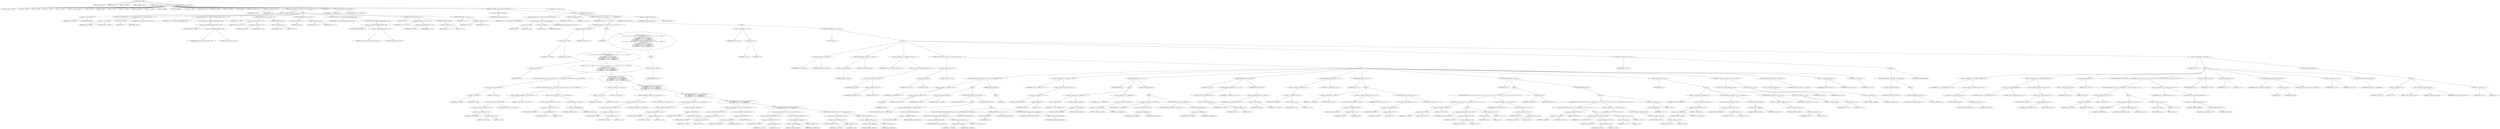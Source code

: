 digraph cache_insert {  
"1000121" [label = "(METHOD,cache_insert)" ]
"1000122" [label = "(PARAM,const char *a1)" ]
"1000123" [label = "(PARAM,void *cp)" ]
"1000124" [label = "(PARAM,time_t time1)" ]
"1000125" [label = "(PARAM,unsigned __int64 a4)" ]
"1000126" [label = "(PARAM,unsigned __int16 a5)" ]
"1000127" [label = "(BLOCK,,)" ]
"1000128" [label = "(LOCAL,v7: unsigned __int16)" ]
"1000129" [label = "(LOCAL,v10: __int64)" ]
"1000130" [label = "(LOCAL,v11: int)" ]
"1000131" [label = "(LOCAL,v12: __int64)" ]
"1000132" [label = "(LOCAL,v13: bool)" ]
"1000133" [label = "(LOCAL,v15: unsigned __int64)" ]
"1000134" [label = "(LOCAL,v16: bool)" ]
"1000135" [label = "(LOCAL,v17: bool)" ]
"1000136" [label = "(LOCAL,v18: int)" ]
"1000137" [label = "(LOCAL,v19: __int16)" ]
"1000138" [label = "(LOCAL,v20: __int64)" ]
"1000139" [label = "(LOCAL,v21: __int64)" ]
"1000140" [label = "(LOCAL,v22: __int64)" ]
"1000141" [label = "(LOCAL,v23: _QWORD *)" ]
"1000142" [label = "(LOCAL,v24: __int64)" ]
"1000143" [label = "(LOCAL,v25: char *)" ]
"1000144" [label = "(LOCAL,v26: __int64)" ]
"1000145" [label = "(LOCAL,v27: _BYTE *)" ]
"1000146" [label = "(LOCAL,v28: int)" ]
"1000147" [label = "(LOCAL,v29: __int64 [ 2 ])" ]
"1000148" [label = "(<operator>.assignment,v7 = a5)" ]
"1000149" [label = "(IDENTIFIER,v7,v7 = a5)" ]
"1000150" [label = "(IDENTIFIER,a5,v7 = a5)" ]
"1000151" [label = "(CONTROL_STRUCTURE,if ( (a5 & 0x980) != 0 ),if ( (a5 & 0x980) != 0 ))" ]
"1000152" [label = "(<operator>.notEquals,(a5 & 0x980) != 0)" ]
"1000153" [label = "(<operator>.and,a5 & 0x980)" ]
"1000154" [label = "(IDENTIFIER,a5,a5 & 0x980)" ]
"1000155" [label = "(LITERAL,0x980,a5 & 0x980)" ]
"1000156" [label = "(LITERAL,0,(a5 & 0x980) != 0)" ]
"1000157" [label = "(BLOCK,,)" ]
"1000158" [label = "(log_query,log_query(a5 | 0x10000, (int)a1, cp))" ]
"1000159" [label = "(<operator>.or,a5 | 0x10000)" ]
"1000160" [label = "(IDENTIFIER,a5,a5 | 0x10000)" ]
"1000161" [label = "(LITERAL,0x10000,a5 | 0x10000)" ]
"1000162" [label = "(<operator>.cast,(int)a1)" ]
"1000163" [label = "(UNKNOWN,int,int)" ]
"1000164" [label = "(IDENTIFIER,a1,(int)a1)" ]
"1000165" [label = "(IDENTIFIER,cp,log_query(a5 | 0x10000, (int)a1, cp))" ]
"1000166" [label = "(<operator>.assignment,v15 = *(_QWORD *)(dnsmasq_daemon + 456))" ]
"1000167" [label = "(IDENTIFIER,v15,v15 = *(_QWORD *)(dnsmasq_daemon + 456))" ]
"1000168" [label = "(<operator>.indirection,*(_QWORD *)(dnsmasq_daemon + 456))" ]
"1000169" [label = "(<operator>.cast,(_QWORD *)(dnsmasq_daemon + 456))" ]
"1000170" [label = "(UNKNOWN,_QWORD *,_QWORD *)" ]
"1000171" [label = "(<operator>.addition,dnsmasq_daemon + 456)" ]
"1000172" [label = "(IDENTIFIER,dnsmasq_daemon,dnsmasq_daemon + 456)" ]
"1000173" [label = "(LITERAL,456,dnsmasq_daemon + 456)" ]
"1000174" [label = "(CONTROL_STRUCTURE,if ( v15 ),if ( v15 ))" ]
"1000175" [label = "(IDENTIFIER,v15,if ( v15 ))" ]
"1000176" [label = "(<operator>.assignment,v16 = a4 > v15)" ]
"1000177" [label = "(IDENTIFIER,v16,v16 = a4 > v15)" ]
"1000178" [label = "(<operator>.greaterThan,a4 > v15)" ]
"1000179" [label = "(IDENTIFIER,a4,a4 > v15)" ]
"1000180" [label = "(IDENTIFIER,v15,a4 > v15)" ]
"1000181" [label = "(CONTROL_STRUCTURE,else,else)" ]
"1000182" [label = "(<operator>.assignment,v16 = 0)" ]
"1000183" [label = "(IDENTIFIER,v16,v16 = 0)" ]
"1000184" [label = "(LITERAL,0,v16 = 0)" ]
"1000185" [label = "(CONTROL_STRUCTURE,if ( !v16 ),if ( !v16 ))" ]
"1000186" [label = "(<operator>.logicalNot,!v16)" ]
"1000187" [label = "(IDENTIFIER,v16,!v16)" ]
"1000188" [label = "(<operator>.assignment,v15 = a4)" ]
"1000189" [label = "(IDENTIFIER,v15,v15 = a4)" ]
"1000190" [label = "(IDENTIFIER,a4,v15 = a4)" ]
"1000191" [label = "(<operator>.assignment,a4 = *(_QWORD *)(dnsmasq_daemon + 448))" ]
"1000192" [label = "(IDENTIFIER,a4,a4 = *(_QWORD *)(dnsmasq_daemon + 448))" ]
"1000193" [label = "(<operator>.indirection,*(_QWORD *)(dnsmasq_daemon + 448))" ]
"1000194" [label = "(<operator>.cast,(_QWORD *)(dnsmasq_daemon + 448))" ]
"1000195" [label = "(UNKNOWN,_QWORD *,_QWORD *)" ]
"1000196" [label = "(<operator>.addition,dnsmasq_daemon + 448)" ]
"1000197" [label = "(IDENTIFIER,dnsmasq_daemon,dnsmasq_daemon + 448)" ]
"1000198" [label = "(LITERAL,448,dnsmasq_daemon + 448)" ]
"1000199" [label = "(CONTROL_STRUCTURE,if ( a4 ),if ( a4 ))" ]
"1000200" [label = "(IDENTIFIER,a4,if ( a4 ))" ]
"1000201" [label = "(<operator>.assignment,v17 = v15 >= a4)" ]
"1000202" [label = "(IDENTIFIER,v17,v17 = v15 >= a4)" ]
"1000203" [label = "(<operator>.greaterEqualsThan,v15 >= a4)" ]
"1000204" [label = "(IDENTIFIER,v15,v15 >= a4)" ]
"1000205" [label = "(IDENTIFIER,a4,v15 >= a4)" ]
"1000206" [label = "(CONTROL_STRUCTURE,else,else)" ]
"1000207" [label = "(<operator>.assignment,v17 = 1)" ]
"1000208" [label = "(IDENTIFIER,v17,v17 = 1)" ]
"1000209" [label = "(LITERAL,1,v17 = 1)" ]
"1000210" [label = "(CONTROL_STRUCTURE,if ( v17 ),if ( v17 ))" ]
"1000211" [label = "(IDENTIFIER,v17,if ( v17 ))" ]
"1000212" [label = "(<operator>.assignment,a4 = v15)" ]
"1000213" [label = "(IDENTIFIER,a4,a4 = v15)" ]
"1000214" [label = "(IDENTIFIER,v15,a4 = v15)" ]
"1000215" [label = "(IDENTIFIER,L,)" ]
"1000216" [label = "(<operator>.assignment,v11 = insert_error)" ]
"1000217" [label = "(IDENTIFIER,v11,v11 = insert_error)" ]
"1000218" [label = "(IDENTIFIER,insert_error,v11 = insert_error)" ]
"1000219" [label = "(CONTROL_STRUCTURE,if ( !insert_error ),if ( !insert_error ))" ]
"1000220" [label = "(<operator>.logicalNot,!insert_error)" ]
"1000221" [label = "(IDENTIFIER,insert_error,!insert_error)" ]
"1000222" [label = "(BLOCK,,)" ]
"1000223" [label = "(<operator>.assignment,v12 = cache_scan_free((int)a1, (int)cp, time1))" ]
"1000224" [label = "(IDENTIFIER,v12,v12 = cache_scan_free((int)a1, (int)cp, time1))" ]
"1000225" [label = "(cache_scan_free,cache_scan_free((int)a1, (int)cp, time1))" ]
"1000226" [label = "(<operator>.cast,(int)a1)" ]
"1000227" [label = "(UNKNOWN,int,int)" ]
"1000228" [label = "(IDENTIFIER,a1,(int)a1)" ]
"1000229" [label = "(<operator>.cast,(int)cp)" ]
"1000230" [label = "(UNKNOWN,int,int)" ]
"1000231" [label = "(IDENTIFIER,cp,(int)cp)" ]
"1000232" [label = "(IDENTIFIER,time1,cache_scan_free((int)a1, (int)cp, time1))" ]
"1000233" [label = "(<operator>.assignment,v10 = v12)" ]
"1000234" [label = "(IDENTIFIER,v10,v10 = v12)" ]
"1000235" [label = "(IDENTIFIER,v12,v10 = v12)" ]
"1000236" [label = "(CONTROL_STRUCTURE,if ( v12 ),if ( v12 ))" ]
"1000237" [label = "(IDENTIFIER,v12,if ( v12 ))" ]
"1000238" [label = "(BLOCK,,)" ]
"1000239" [label = "(CONTROL_STRUCTURE,if ( (v7 & 0x180) != 0 ),if ( (v7 & 0x180) != 0 ))" ]
"1000240" [label = "(<operator>.notEquals,(v7 & 0x180) != 0)" ]
"1000241" [label = "(<operator>.and,v7 & 0x180)" ]
"1000242" [label = "(IDENTIFIER,v7,v7 & 0x180)" ]
"1000243" [label = "(LITERAL,0x180,v7 & 0x180)" ]
"1000244" [label = "(LITERAL,0,(v7 & 0x180) != 0)" ]
"1000245" [label = "(BLOCK,,)" ]
"1000246" [label = "(IDENTIFIER,L,)" ]
"1000247" [label = "(CONTROL_STRUCTURE,if ( !v13\n          && ((v7 & 0x80) != 0 && (*(_WORD *)(v12 + 52) & 0x80) != 0 && *(_DWORD *)(v12 + 24) == *(_DWORD *)cp\n           || (v7 & 0x100) != 0\n           && (*(_WORD *)(v12 + 52) & 0x100) != 0\n           && *(_DWORD *)(v12 + 24) == *(_DWORD *)cp\n           && *(_DWORD *)(v12 + 28) == *((_DWORD *)cp + 1)\n           && *(_DWORD *)(v12 + 32) == *((_DWORD *)cp + 2)\n           && *(_DWORD *)(v12 + 36) == *((_DWORD *)cp + 3)) ),if ( !v13\n          && ((v7 & 0x80) != 0 && (*(_WORD *)(v12 + 52) & 0x80) != 0 && *(_DWORD *)(v12 + 24) == *(_DWORD *)cp\n           || (v7 & 0x100) != 0\n           && (*(_WORD *)(v12 + 52) & 0x100) != 0\n           && *(_DWORD *)(v12 + 24) == *(_DWORD *)cp\n           && *(_DWORD *)(v12 + 28) == *((_DWORD *)cp + 1)\n           && *(_DWORD *)(v12 + 32) == *((_DWORD *)cp + 2)\n           && *(_DWORD *)(v12 + 36) == *((_DWORD *)cp + 3)) ))" ]
"1000248" [label = "(<operator>.logicalAnd,!v13\n          && ((v7 & 0x80) != 0 && (*(_WORD *)(v12 + 52) & 0x80) != 0 && *(_DWORD *)(v12 + 24) == *(_DWORD *)cp\n           || (v7 & 0x100) != 0\n           && (*(_WORD *)(v12 + 52) & 0x100) != 0\n           && *(_DWORD *)(v12 + 24) == *(_DWORD *)cp\n           && *(_DWORD *)(v12 + 28) == *((_DWORD *)cp + 1)\n           && *(_DWORD *)(v12 + 32) == *((_DWORD *)cp + 2)\n           && *(_DWORD *)(v12 + 36) == *((_DWORD *)cp + 3)))" ]
"1000249" [label = "(<operator>.logicalNot,!v13)" ]
"1000250" [label = "(IDENTIFIER,v13,!v13)" ]
"1000251" [label = "(<operator>.logicalOr,(v7 & 0x80) != 0 && (*(_WORD *)(v12 + 52) & 0x80) != 0 && *(_DWORD *)(v12 + 24) == *(_DWORD *)cp\n           || (v7 & 0x100) != 0\n           && (*(_WORD *)(v12 + 52) & 0x100) != 0\n           && *(_DWORD *)(v12 + 24) == *(_DWORD *)cp\n           && *(_DWORD *)(v12 + 28) == *((_DWORD *)cp + 1)\n           && *(_DWORD *)(v12 + 32) == *((_DWORD *)cp + 2)\n           && *(_DWORD *)(v12 + 36) == *((_DWORD *)cp + 3))" ]
"1000252" [label = "(<operator>.logicalAnd,(v7 & 0x80) != 0 && (*(_WORD *)(v12 + 52) & 0x80) != 0 && *(_DWORD *)(v12 + 24) == *(_DWORD *)cp)" ]
"1000253" [label = "(<operator>.notEquals,(v7 & 0x80) != 0)" ]
"1000254" [label = "(<operator>.and,v7 & 0x80)" ]
"1000255" [label = "(IDENTIFIER,v7,v7 & 0x80)" ]
"1000256" [label = "(LITERAL,0x80,v7 & 0x80)" ]
"1000257" [label = "(LITERAL,0,(v7 & 0x80) != 0)" ]
"1000258" [label = "(<operator>.logicalAnd,(*(_WORD *)(v12 + 52) & 0x80) != 0 && *(_DWORD *)(v12 + 24) == *(_DWORD *)cp)" ]
"1000259" [label = "(<operator>.notEquals,(*(_WORD *)(v12 + 52) & 0x80) != 0)" ]
"1000260" [label = "(<operator>.and,*(_WORD *)(v12 + 52) & 0x80)" ]
"1000261" [label = "(<operator>.indirection,*(_WORD *)(v12 + 52))" ]
"1000262" [label = "(<operator>.cast,(_WORD *)(v12 + 52))" ]
"1000263" [label = "(UNKNOWN,_WORD *,_WORD *)" ]
"1000264" [label = "(<operator>.addition,v12 + 52)" ]
"1000265" [label = "(IDENTIFIER,v12,v12 + 52)" ]
"1000266" [label = "(LITERAL,52,v12 + 52)" ]
"1000267" [label = "(LITERAL,0x80,*(_WORD *)(v12 + 52) & 0x80)" ]
"1000268" [label = "(LITERAL,0,(*(_WORD *)(v12 + 52) & 0x80) != 0)" ]
"1000269" [label = "(<operator>.equals,*(_DWORD *)(v12 + 24) == *(_DWORD *)cp)" ]
"1000270" [label = "(<operator>.indirection,*(_DWORD *)(v12 + 24))" ]
"1000271" [label = "(<operator>.cast,(_DWORD *)(v12 + 24))" ]
"1000272" [label = "(UNKNOWN,_DWORD *,_DWORD *)" ]
"1000273" [label = "(<operator>.addition,v12 + 24)" ]
"1000274" [label = "(IDENTIFIER,v12,v12 + 24)" ]
"1000275" [label = "(LITERAL,24,v12 + 24)" ]
"1000276" [label = "(<operator>.indirection,*(_DWORD *)cp)" ]
"1000277" [label = "(<operator>.cast,(_DWORD *)cp)" ]
"1000278" [label = "(UNKNOWN,_DWORD *,_DWORD *)" ]
"1000279" [label = "(IDENTIFIER,cp,(_DWORD *)cp)" ]
"1000280" [label = "(<operator>.logicalAnd,(v7 & 0x100) != 0\n           && (*(_WORD *)(v12 + 52) & 0x100) != 0\n           && *(_DWORD *)(v12 + 24) == *(_DWORD *)cp\n           && *(_DWORD *)(v12 + 28) == *((_DWORD *)cp + 1)\n           && *(_DWORD *)(v12 + 32) == *((_DWORD *)cp + 2)\n           && *(_DWORD *)(v12 + 36) == *((_DWORD *)cp + 3))" ]
"1000281" [label = "(<operator>.notEquals,(v7 & 0x100) != 0)" ]
"1000282" [label = "(<operator>.and,v7 & 0x100)" ]
"1000283" [label = "(IDENTIFIER,v7,v7 & 0x100)" ]
"1000284" [label = "(LITERAL,0x100,v7 & 0x100)" ]
"1000285" [label = "(LITERAL,0,(v7 & 0x100) != 0)" ]
"1000286" [label = "(<operator>.logicalAnd,(*(_WORD *)(v12 + 52) & 0x100) != 0\n           && *(_DWORD *)(v12 + 24) == *(_DWORD *)cp\n           && *(_DWORD *)(v12 + 28) == *((_DWORD *)cp + 1)\n           && *(_DWORD *)(v12 + 32) == *((_DWORD *)cp + 2)\n           && *(_DWORD *)(v12 + 36) == *((_DWORD *)cp + 3))" ]
"1000287" [label = "(<operator>.notEquals,(*(_WORD *)(v12 + 52) & 0x100) != 0)" ]
"1000288" [label = "(<operator>.and,*(_WORD *)(v12 + 52) & 0x100)" ]
"1000289" [label = "(<operator>.indirection,*(_WORD *)(v12 + 52))" ]
"1000290" [label = "(<operator>.cast,(_WORD *)(v12 + 52))" ]
"1000291" [label = "(UNKNOWN,_WORD *,_WORD *)" ]
"1000292" [label = "(<operator>.addition,v12 + 52)" ]
"1000293" [label = "(IDENTIFIER,v12,v12 + 52)" ]
"1000294" [label = "(LITERAL,52,v12 + 52)" ]
"1000295" [label = "(LITERAL,0x100,*(_WORD *)(v12 + 52) & 0x100)" ]
"1000296" [label = "(LITERAL,0,(*(_WORD *)(v12 + 52) & 0x100) != 0)" ]
"1000297" [label = "(<operator>.logicalAnd,*(_DWORD *)(v12 + 24) == *(_DWORD *)cp\n           && *(_DWORD *)(v12 + 28) == *((_DWORD *)cp + 1)\n           && *(_DWORD *)(v12 + 32) == *((_DWORD *)cp + 2)\n           && *(_DWORD *)(v12 + 36) == *((_DWORD *)cp + 3))" ]
"1000298" [label = "(<operator>.equals,*(_DWORD *)(v12 + 24) == *(_DWORD *)cp)" ]
"1000299" [label = "(<operator>.indirection,*(_DWORD *)(v12 + 24))" ]
"1000300" [label = "(<operator>.cast,(_DWORD *)(v12 + 24))" ]
"1000301" [label = "(UNKNOWN,_DWORD *,_DWORD *)" ]
"1000302" [label = "(<operator>.addition,v12 + 24)" ]
"1000303" [label = "(IDENTIFIER,v12,v12 + 24)" ]
"1000304" [label = "(LITERAL,24,v12 + 24)" ]
"1000305" [label = "(<operator>.indirection,*(_DWORD *)cp)" ]
"1000306" [label = "(<operator>.cast,(_DWORD *)cp)" ]
"1000307" [label = "(UNKNOWN,_DWORD *,_DWORD *)" ]
"1000308" [label = "(IDENTIFIER,cp,(_DWORD *)cp)" ]
"1000309" [label = "(<operator>.logicalAnd,*(_DWORD *)(v12 + 28) == *((_DWORD *)cp + 1)\n           && *(_DWORD *)(v12 + 32) == *((_DWORD *)cp + 2)\n           && *(_DWORD *)(v12 + 36) == *((_DWORD *)cp + 3))" ]
"1000310" [label = "(<operator>.equals,*(_DWORD *)(v12 + 28) == *((_DWORD *)cp + 1))" ]
"1000311" [label = "(<operator>.indirection,*(_DWORD *)(v12 + 28))" ]
"1000312" [label = "(<operator>.cast,(_DWORD *)(v12 + 28))" ]
"1000313" [label = "(UNKNOWN,_DWORD *,_DWORD *)" ]
"1000314" [label = "(<operator>.addition,v12 + 28)" ]
"1000315" [label = "(IDENTIFIER,v12,v12 + 28)" ]
"1000316" [label = "(LITERAL,28,v12 + 28)" ]
"1000317" [label = "(<operator>.indirection,*((_DWORD *)cp + 1))" ]
"1000318" [label = "(<operator>.addition,(_DWORD *)cp + 1)" ]
"1000319" [label = "(<operator>.cast,(_DWORD *)cp)" ]
"1000320" [label = "(UNKNOWN,_DWORD *,_DWORD *)" ]
"1000321" [label = "(IDENTIFIER,cp,(_DWORD *)cp)" ]
"1000322" [label = "(LITERAL,1,(_DWORD *)cp + 1)" ]
"1000323" [label = "(<operator>.logicalAnd,*(_DWORD *)(v12 + 32) == *((_DWORD *)cp + 2)\n           && *(_DWORD *)(v12 + 36) == *((_DWORD *)cp + 3))" ]
"1000324" [label = "(<operator>.equals,*(_DWORD *)(v12 + 32) == *((_DWORD *)cp + 2))" ]
"1000325" [label = "(<operator>.indirection,*(_DWORD *)(v12 + 32))" ]
"1000326" [label = "(<operator>.cast,(_DWORD *)(v12 + 32))" ]
"1000327" [label = "(UNKNOWN,_DWORD *,_DWORD *)" ]
"1000328" [label = "(<operator>.addition,v12 + 32)" ]
"1000329" [label = "(IDENTIFIER,v12,v12 + 32)" ]
"1000330" [label = "(LITERAL,32,v12 + 32)" ]
"1000331" [label = "(<operator>.indirection,*((_DWORD *)cp + 2))" ]
"1000332" [label = "(<operator>.addition,(_DWORD *)cp + 2)" ]
"1000333" [label = "(<operator>.cast,(_DWORD *)cp)" ]
"1000334" [label = "(UNKNOWN,_DWORD *,_DWORD *)" ]
"1000335" [label = "(IDENTIFIER,cp,(_DWORD *)cp)" ]
"1000336" [label = "(LITERAL,2,(_DWORD *)cp + 2)" ]
"1000337" [label = "(<operator>.equals,*(_DWORD *)(v12 + 36) == *((_DWORD *)cp + 3))" ]
"1000338" [label = "(<operator>.indirection,*(_DWORD *)(v12 + 36))" ]
"1000339" [label = "(<operator>.cast,(_DWORD *)(v12 + 36))" ]
"1000340" [label = "(UNKNOWN,_DWORD *,_DWORD *)" ]
"1000341" [label = "(<operator>.addition,v12 + 36)" ]
"1000342" [label = "(IDENTIFIER,v12,v12 + 36)" ]
"1000343" [label = "(LITERAL,36,v12 + 36)" ]
"1000344" [label = "(<operator>.indirection,*((_DWORD *)cp + 3))" ]
"1000345" [label = "(<operator>.addition,(_DWORD *)cp + 3)" ]
"1000346" [label = "(<operator>.cast,(_DWORD *)cp)" ]
"1000347" [label = "(UNKNOWN,_DWORD *,_DWORD *)" ]
"1000348" [label = "(IDENTIFIER,cp,(_DWORD *)cp)" ]
"1000349" [label = "(LITERAL,3,(_DWORD *)cp + 3)" ]
"1000350" [label = "(BLOCK,,)" ]
"1000351" [label = "(RETURN,return v10;,return v10;)" ]
"1000352" [label = "(IDENTIFIER,v10,return v10;)" ]
"1000353" [label = "(CONTROL_STRUCTURE,else,else)" ]
"1000354" [label = "(BLOCK,,)" ]
"1000355" [label = "(<operator>.assignment,v18 = v7 & 4)" ]
"1000356" [label = "(IDENTIFIER,v18,v18 = v7 & 4)" ]
"1000357" [label = "(<operator>.and,v7 & 4)" ]
"1000358" [label = "(IDENTIFIER,v7,v7 & 4)" ]
"1000359" [label = "(LITERAL,4,v7 & 4)" ]
"1000360" [label = "(CONTROL_STRUCTURE,while ( 1 ),while ( 1 ))" ]
"1000361" [label = "(LITERAL,1,while ( 1 ))" ]
"1000362" [label = "(BLOCK,,)" ]
"1000363" [label = "(<operator>.assignment,v10 = cache_tail)" ]
"1000364" [label = "(IDENTIFIER,v10,v10 = cache_tail)" ]
"1000365" [label = "(IDENTIFIER,cache_tail,v10 = cache_tail)" ]
"1000366" [label = "(CONTROL_STRUCTURE,if ( !cache_tail ),if ( !cache_tail ))" ]
"1000367" [label = "(<operator>.logicalNot,!cache_tail)" ]
"1000368" [label = "(IDENTIFIER,cache_tail,!cache_tail)" ]
"1000369" [label = "(CONTROL_STRUCTURE,break;,break;)" ]
"1000370" [label = "(<operator>.assignment,v19 = *(_WORD *)(cache_tail + 52))" ]
"1000371" [label = "(IDENTIFIER,v19,v19 = *(_WORD *)(cache_tail + 52))" ]
"1000372" [label = "(<operator>.indirection,*(_WORD *)(cache_tail + 52))" ]
"1000373" [label = "(<operator>.cast,(_WORD *)(cache_tail + 52))" ]
"1000374" [label = "(UNKNOWN,_WORD *,_WORD *)" ]
"1000375" [label = "(<operator>.addition,cache_tail + 52)" ]
"1000376" [label = "(IDENTIFIER,cache_tail,cache_tail + 52)" ]
"1000377" [label = "(LITERAL,52,cache_tail + 52)" ]
"1000378" [label = "(CONTROL_STRUCTURE,if ( (v19 & 0xC) == 0 ),if ( (v19 & 0xC) == 0 ))" ]
"1000379" [label = "(<operator>.equals,(v19 & 0xC) == 0)" ]
"1000380" [label = "(<operator>.and,v19 & 0xC)" ]
"1000381" [label = "(IDENTIFIER,v19,v19 & 0xC)" ]
"1000382" [label = "(LITERAL,0xC,v19 & 0xC)" ]
"1000383" [label = "(LITERAL,0,(v19 & 0xC) == 0)" ]
"1000384" [label = "(BLOCK,,)" ]
"1000385" [label = "(CONTROL_STRUCTURE,if ( a1 && strlen(a1) > 0x31 ),if ( a1 && strlen(a1) > 0x31 ))" ]
"1000386" [label = "(<operator>.logicalAnd,a1 && strlen(a1) > 0x31)" ]
"1000387" [label = "(IDENTIFIER,a1,a1 && strlen(a1) > 0x31)" ]
"1000388" [label = "(<operator>.greaterThan,strlen(a1) > 0x31)" ]
"1000389" [label = "(strlen,strlen(a1))" ]
"1000390" [label = "(IDENTIFIER,a1,strlen(a1))" ]
"1000391" [label = "(LITERAL,0x31,strlen(a1) > 0x31)" ]
"1000392" [label = "(BLOCK,,)" ]
"1000393" [label = "(<operator>.assignment,v22 = big_free)" ]
"1000394" [label = "(IDENTIFIER,v22,v22 = big_free)" ]
"1000395" [label = "(IDENTIFIER,big_free,v22 = big_free)" ]
"1000396" [label = "(CONTROL_STRUCTURE,if ( big_free ),if ( big_free ))" ]
"1000397" [label = "(IDENTIFIER,big_free,if ( big_free ))" ]
"1000398" [label = "(BLOCK,,)" ]
"1000399" [label = "(<operator>.assignment,big_free = *(_QWORD *)big_free)" ]
"1000400" [label = "(IDENTIFIER,big_free,big_free = *(_QWORD *)big_free)" ]
"1000401" [label = "(<operator>.indirection,*(_QWORD *)big_free)" ]
"1000402" [label = "(<operator>.cast,(_QWORD *)big_free)" ]
"1000403" [label = "(UNKNOWN,_QWORD *,_QWORD *)" ]
"1000404" [label = "(IDENTIFIER,big_free,(_QWORD *)big_free)" ]
"1000405" [label = "(CONTROL_STRUCTURE,else,else)" ]
"1000406" [label = "(BLOCK,,)" ]
"1000407" [label = "(CONTROL_STRUCTURE,if ( !bignames_left && (v7 & 0x5000) == 0 ),if ( !bignames_left && (v7 & 0x5000) == 0 ))" ]
"1000408" [label = "(<operator>.logicalAnd,!bignames_left && (v7 & 0x5000) == 0)" ]
"1000409" [label = "(<operator>.logicalNot,!bignames_left)" ]
"1000410" [label = "(IDENTIFIER,bignames_left,!bignames_left)" ]
"1000411" [label = "(<operator>.equals,(v7 & 0x5000) == 0)" ]
"1000412" [label = "(<operator>.and,v7 & 0x5000)" ]
"1000413" [label = "(IDENTIFIER,v7,v7 & 0x5000)" ]
"1000414" [label = "(LITERAL,0x5000,v7 & 0x5000)" ]
"1000415" [label = "(LITERAL,0,(v7 & 0x5000) == 0)" ]
"1000416" [label = "(CONTROL_STRUCTURE,break;,break;)" ]
"1000417" [label = "(CONTROL_STRUCTURE,if ( !v22 ),if ( !v22 ))" ]
"1000418" [label = "(<operator>.logicalNot,!v22)" ]
"1000419" [label = "(IDENTIFIER,v22,!v22)" ]
"1000420" [label = "(CONTROL_STRUCTURE,break;,break;)" ]
"1000421" [label = "(CONTROL_STRUCTURE,if ( bignames_left ),if ( bignames_left ))" ]
"1000422" [label = "(IDENTIFIER,bignames_left,if ( bignames_left ))" ]
"1000423" [label = "(<operator>.preDecrement,--bignames_left)" ]
"1000424" [label = "(IDENTIFIER,bignames_left,--bignames_left)" ]
"1000425" [label = "(CONTROL_STRUCTURE,else,else)" ]
"1000426" [label = "(BLOCK,,)" ]
"1000427" [label = "(IDENTIFIER,L,)" ]
"1000428" [label = "(<operator>.assignment,v23 = *(_QWORD **)(v10 + 8))" ]
"1000429" [label = "(IDENTIFIER,v23,v23 = *(_QWORD **)(v10 + 8))" ]
"1000430" [label = "(<operator>.indirection,*(_QWORD **)(v10 + 8))" ]
"1000431" [label = "(<operator>.cast,(_QWORD **)(v10 + 8))" ]
"1000432" [label = "(UNKNOWN,_QWORD **,_QWORD **)" ]
"1000433" [label = "(<operator>.addition,v10 + 8)" ]
"1000434" [label = "(IDENTIFIER,v10,v10 + 8)" ]
"1000435" [label = "(LITERAL,8,v10 + 8)" ]
"1000436" [label = "(CONTROL_STRUCTURE,if ( v23 ),if ( v23 ))" ]
"1000437" [label = "(IDENTIFIER,v23,if ( v23 ))" ]
"1000438" [label = "(BLOCK,,)" ]
"1000439" [label = "(<operator>.assignment,*v23 = *(_QWORD *)v10)" ]
"1000440" [label = "(<operator>.indirection,*v23)" ]
"1000441" [label = "(IDENTIFIER,v23,*v23 = *(_QWORD *)v10)" ]
"1000442" [label = "(<operator>.indirection,*(_QWORD *)v10)" ]
"1000443" [label = "(<operator>.cast,(_QWORD *)v10)" ]
"1000444" [label = "(UNKNOWN,_QWORD *,_QWORD *)" ]
"1000445" [label = "(IDENTIFIER,v10,(_QWORD *)v10)" ]
"1000446" [label = "(<operator>.assignment,v24 = *(_QWORD *)v10)" ]
"1000447" [label = "(IDENTIFIER,v24,v24 = *(_QWORD *)v10)" ]
"1000448" [label = "(<operator>.indirection,*(_QWORD *)v10)" ]
"1000449" [label = "(<operator>.cast,(_QWORD *)v10)" ]
"1000450" [label = "(UNKNOWN,_QWORD *,_QWORD *)" ]
"1000451" [label = "(IDENTIFIER,v10,(_QWORD *)v10)" ]
"1000452" [label = "(CONTROL_STRUCTURE,else,else)" ]
"1000453" [label = "(BLOCK,,)" ]
"1000454" [label = "(<operator>.assignment,v24 = *(_QWORD *)v10)" ]
"1000455" [label = "(IDENTIFIER,v24,v24 = *(_QWORD *)v10)" ]
"1000456" [label = "(<operator>.indirection,*(_QWORD *)v10)" ]
"1000457" [label = "(<operator>.cast,(_QWORD *)v10)" ]
"1000458" [label = "(UNKNOWN,_QWORD *,_QWORD *)" ]
"1000459" [label = "(IDENTIFIER,v10,(_QWORD *)v10)" ]
"1000460" [label = "(<operator>.assignment,cache_head = *(_QWORD *)v10)" ]
"1000461" [label = "(IDENTIFIER,cache_head,cache_head = *(_QWORD *)v10)" ]
"1000462" [label = "(<operator>.indirection,*(_QWORD *)v10)" ]
"1000463" [label = "(<operator>.cast,(_QWORD *)v10)" ]
"1000464" [label = "(UNKNOWN,_QWORD *,_QWORD *)" ]
"1000465" [label = "(IDENTIFIER,v10,(_QWORD *)v10)" ]
"1000466" [label = "(CONTROL_STRUCTURE,if ( v24 ),if ( v24 ))" ]
"1000467" [label = "(IDENTIFIER,v24,if ( v24 ))" ]
"1000468" [label = "(<operator>.assignment,*(_QWORD *)(v24 + 8) = v23)" ]
"1000469" [label = "(<operator>.indirection,*(_QWORD *)(v24 + 8))" ]
"1000470" [label = "(<operator>.cast,(_QWORD *)(v24 + 8))" ]
"1000471" [label = "(UNKNOWN,_QWORD *,_QWORD *)" ]
"1000472" [label = "(<operator>.addition,v24 + 8)" ]
"1000473" [label = "(IDENTIFIER,v24,v24 + 8)" ]
"1000474" [label = "(LITERAL,8,v24 + 8)" ]
"1000475" [label = "(IDENTIFIER,v23,*(_QWORD *)(v24 + 8) = v23)" ]
"1000476" [label = "(CONTROL_STRUCTURE,else,else)" ]
"1000477" [label = "(<operator>.assignment,cache_tail = (__int64)v23)" ]
"1000478" [label = "(IDENTIFIER,cache_tail,cache_tail = (__int64)v23)" ]
"1000479" [label = "(<operator>.cast,(__int64)v23)" ]
"1000480" [label = "(UNKNOWN,__int64,__int64)" ]
"1000481" [label = "(IDENTIFIER,v23,(__int64)v23)" ]
"1000482" [label = "(<operator>.assignment,*(_WORD *)(v10 + 52) = v7)" ]
"1000483" [label = "(<operator>.indirection,*(_WORD *)(v10 + 52))" ]
"1000484" [label = "(<operator>.cast,(_WORD *)(v10 + 52))" ]
"1000485" [label = "(UNKNOWN,_WORD *,_WORD *)" ]
"1000486" [label = "(<operator>.addition,v10 + 52)" ]
"1000487" [label = "(IDENTIFIER,v10,v10 + 52)" ]
"1000488" [label = "(LITERAL,52,v10 + 52)" ]
"1000489" [label = "(IDENTIFIER,v7,*(_WORD *)(v10 + 52) = v7)" ]
"1000490" [label = "(CONTROL_STRUCTURE,if ( v22 ),if ( v22 ))" ]
"1000491" [label = "(IDENTIFIER,v22,if ( v22 ))" ]
"1000492" [label = "(BLOCK,,)" ]
"1000493" [label = "(<operators>.assignmentOr,v7 |= 0x200u)" ]
"1000494" [label = "(IDENTIFIER,v7,v7 |= 0x200u)" ]
"1000495" [label = "(LITERAL,0x200u,v7 |= 0x200u)" ]
"1000496" [label = "(<operator>.assignment,*(_QWORD *)(v10 + 56) = v22)" ]
"1000497" [label = "(<operator>.indirection,*(_QWORD *)(v10 + 56))" ]
"1000498" [label = "(<operator>.cast,(_QWORD *)(v10 + 56))" ]
"1000499" [label = "(UNKNOWN,_QWORD *,_QWORD *)" ]
"1000500" [label = "(<operator>.addition,v10 + 56)" ]
"1000501" [label = "(IDENTIFIER,v10,v10 + 56)" ]
"1000502" [label = "(LITERAL,56,v10 + 56)" ]
"1000503" [label = "(IDENTIFIER,v22,*(_QWORD *)(v10 + 56) = v22)" ]
"1000504" [label = "(<operator>.assignment,*(_WORD *)(v10 + 52) = v7)" ]
"1000505" [label = "(<operator>.indirection,*(_WORD *)(v10 + 52))" ]
"1000506" [label = "(<operator>.cast,(_WORD *)(v10 + 52))" ]
"1000507" [label = "(UNKNOWN,_WORD *,_WORD *)" ]
"1000508" [label = "(<operator>.addition,v10 + 52)" ]
"1000509" [label = "(IDENTIFIER,v10,v10 + 52)" ]
"1000510" [label = "(LITERAL,52,v10 + 52)" ]
"1000511" [label = "(IDENTIFIER,v7,*(_WORD *)(v10 + 52) = v7)" ]
"1000512" [label = "(CONTROL_STRUCTURE,if ( a1 ),if ( a1 ))" ]
"1000513" [label = "(IDENTIFIER,a1,if ( a1 ))" ]
"1000514" [label = "(BLOCK,,)" ]
"1000515" [label = "(CONTROL_STRUCTURE,if ( (v7 & 0x200) != 0 || (v25 = (char *)(v10 + 56), (v7 & 2) != 0) ),if ( (v7 & 0x200) != 0 || (v25 = (char *)(v10 + 56), (v7 & 2) != 0) ))" ]
"1000516" [label = "(<operator>.logicalOr,(v7 & 0x200) != 0 || (v25 = (char *)(v10 + 56), (v7 & 2) != 0))" ]
"1000517" [label = "(<operator>.notEquals,(v7 & 0x200) != 0)" ]
"1000518" [label = "(<operator>.and,v7 & 0x200)" ]
"1000519" [label = "(IDENTIFIER,v7,v7 & 0x200)" ]
"1000520" [label = "(LITERAL,0x200,v7 & 0x200)" ]
"1000521" [label = "(LITERAL,0,(v7 & 0x200) != 0)" ]
"1000522" [label = "(BLOCK,,)" ]
"1000523" [label = "(<operator>.assignment,v25 = (char *)(v10 + 56))" ]
"1000524" [label = "(IDENTIFIER,v25,v25 = (char *)(v10 + 56))" ]
"1000525" [label = "(<operator>.cast,(char *)(v10 + 56))" ]
"1000526" [label = "(UNKNOWN,char *,char *)" ]
"1000527" [label = "(<operator>.addition,v10 + 56)" ]
"1000528" [label = "(IDENTIFIER,v10,v10 + 56)" ]
"1000529" [label = "(LITERAL,56,v10 + 56)" ]
"1000530" [label = "(<operator>.notEquals,(v7 & 2) != 0)" ]
"1000531" [label = "(<operator>.and,v7 & 2)" ]
"1000532" [label = "(IDENTIFIER,v7,v7 & 2)" ]
"1000533" [label = "(LITERAL,2,v7 & 2)" ]
"1000534" [label = "(LITERAL,0,(v7 & 2) != 0)" ]
"1000535" [label = "(<operator>.assignment,v25 = *(char **)(v10 + 56))" ]
"1000536" [label = "(IDENTIFIER,v25,v25 = *(char **)(v10 + 56))" ]
"1000537" [label = "(<operator>.indirection,*(char **)(v10 + 56))" ]
"1000538" [label = "(<operator>.cast,(char **)(v10 + 56))" ]
"1000539" [label = "(UNKNOWN,char **,char **)" ]
"1000540" [label = "(<operator>.addition,v10 + 56)" ]
"1000541" [label = "(IDENTIFIER,v10,v10 + 56)" ]
"1000542" [label = "(LITERAL,56,v10 + 56)" ]
"1000543" [label = "(strcpy,strcpy(v25, a1))" ]
"1000544" [label = "(IDENTIFIER,v25,strcpy(v25, a1))" ]
"1000545" [label = "(IDENTIFIER,a1,strcpy(v25, a1))" ]
"1000546" [label = "(CONTROL_STRUCTURE,else,else)" ]
"1000547" [label = "(BLOCK,,)" ]
"1000548" [label = "(CONTROL_STRUCTURE,if ( (v7 & 0x200) != 0 || (v27 = (_BYTE *)(v10 + 56), (v7 & 2) != 0) ),if ( (v7 & 0x200) != 0 || (v27 = (_BYTE *)(v10 + 56), (v7 & 2) != 0) ))" ]
"1000549" [label = "(<operator>.logicalOr,(v7 & 0x200) != 0 || (v27 = (_BYTE *)(v10 + 56), (v7 & 2) != 0))" ]
"1000550" [label = "(<operator>.notEquals,(v7 & 0x200) != 0)" ]
"1000551" [label = "(<operator>.and,v7 & 0x200)" ]
"1000552" [label = "(IDENTIFIER,v7,v7 & 0x200)" ]
"1000553" [label = "(LITERAL,0x200,v7 & 0x200)" ]
"1000554" [label = "(LITERAL,0,(v7 & 0x200) != 0)" ]
"1000555" [label = "(BLOCK,,)" ]
"1000556" [label = "(<operator>.assignment,v27 = (_BYTE *)(v10 + 56))" ]
"1000557" [label = "(IDENTIFIER,v27,v27 = (_BYTE *)(v10 + 56))" ]
"1000558" [label = "(<operator>.cast,(_BYTE *)(v10 + 56))" ]
"1000559" [label = "(UNKNOWN,_BYTE *,_BYTE *)" ]
"1000560" [label = "(<operator>.addition,v10 + 56)" ]
"1000561" [label = "(IDENTIFIER,v10,v10 + 56)" ]
"1000562" [label = "(LITERAL,56,v10 + 56)" ]
"1000563" [label = "(<operator>.notEquals,(v7 & 2) != 0)" ]
"1000564" [label = "(<operator>.and,v7 & 2)" ]
"1000565" [label = "(IDENTIFIER,v7,v7 & 2)" ]
"1000566" [label = "(LITERAL,2,v7 & 2)" ]
"1000567" [label = "(LITERAL,0,(v7 & 2) != 0)" ]
"1000568" [label = "(<operator>.assignment,v27 = *(_BYTE **)(v10 + 56))" ]
"1000569" [label = "(IDENTIFIER,v27,v27 = *(_BYTE **)(v10 + 56))" ]
"1000570" [label = "(<operator>.indirection,*(_BYTE **)(v10 + 56))" ]
"1000571" [label = "(<operator>.cast,(_BYTE **)(v10 + 56))" ]
"1000572" [label = "(UNKNOWN,_BYTE **,_BYTE **)" ]
"1000573" [label = "(<operator>.addition,v10 + 56)" ]
"1000574" [label = "(IDENTIFIER,v10,v10 + 56)" ]
"1000575" [label = "(LITERAL,56,v10 + 56)" ]
"1000576" [label = "(<operator>.assignment,*v27 = 0)" ]
"1000577" [label = "(<operator>.indirection,*v27)" ]
"1000578" [label = "(IDENTIFIER,v27,*v27 = 0)" ]
"1000579" [label = "(LITERAL,0,*v27 = 0)" ]
"1000580" [label = "(CONTROL_STRUCTURE,if ( cp ),if ( cp ))" ]
"1000581" [label = "(IDENTIFIER,cp,if ( cp ))" ]
"1000582" [label = "(BLOCK,,)" ]
"1000583" [label = "(<operator>.assignment,v26 = *((_QWORD *)cp + 1))" ]
"1000584" [label = "(IDENTIFIER,v26,v26 = *((_QWORD *)cp + 1))" ]
"1000585" [label = "(<operator>.indirection,*((_QWORD *)cp + 1))" ]
"1000586" [label = "(<operator>.addition,(_QWORD *)cp + 1)" ]
"1000587" [label = "(<operator>.cast,(_QWORD *)cp)" ]
"1000588" [label = "(UNKNOWN,_QWORD *,_QWORD *)" ]
"1000589" [label = "(IDENTIFIER,cp,(_QWORD *)cp)" ]
"1000590" [label = "(LITERAL,1,(_QWORD *)cp + 1)" ]
"1000591" [label = "(<operator>.assignment,*(_QWORD *)(v10 + 24) = *(_QWORD *)cp)" ]
"1000592" [label = "(<operator>.indirection,*(_QWORD *)(v10 + 24))" ]
"1000593" [label = "(<operator>.cast,(_QWORD *)(v10 + 24))" ]
"1000594" [label = "(UNKNOWN,_QWORD *,_QWORD *)" ]
"1000595" [label = "(<operator>.addition,v10 + 24)" ]
"1000596" [label = "(IDENTIFIER,v10,v10 + 24)" ]
"1000597" [label = "(LITERAL,24,v10 + 24)" ]
"1000598" [label = "(<operator>.indirection,*(_QWORD *)cp)" ]
"1000599" [label = "(<operator>.cast,(_QWORD *)cp)" ]
"1000600" [label = "(UNKNOWN,_QWORD *,_QWORD *)" ]
"1000601" [label = "(IDENTIFIER,cp,(_QWORD *)cp)" ]
"1000602" [label = "(<operator>.assignment,*(_QWORD *)(v10 + 32) = v26)" ]
"1000603" [label = "(<operator>.indirection,*(_QWORD *)(v10 + 32))" ]
"1000604" [label = "(<operator>.cast,(_QWORD *)(v10 + 32))" ]
"1000605" [label = "(UNKNOWN,_QWORD *,_QWORD *)" ]
"1000606" [label = "(<operator>.addition,v10 + 32)" ]
"1000607" [label = "(IDENTIFIER,v10,v10 + 32)" ]
"1000608" [label = "(LITERAL,32,v10 + 32)" ]
"1000609" [label = "(IDENTIFIER,v26,*(_QWORD *)(v10 + 32) = v26)" ]
"1000610" [label = "(<operator>.assignment,*(_QWORD *)(v10 + 40) = a4 + time1)" ]
"1000611" [label = "(<operator>.indirection,*(_QWORD *)(v10 + 40))" ]
"1000612" [label = "(<operator>.cast,(_QWORD *)(v10 + 40))" ]
"1000613" [label = "(UNKNOWN,_QWORD *,_QWORD *)" ]
"1000614" [label = "(<operator>.addition,v10 + 40)" ]
"1000615" [label = "(IDENTIFIER,v10,v10 + 40)" ]
"1000616" [label = "(LITERAL,40,v10 + 40)" ]
"1000617" [label = "(<operator>.addition,a4 + time1)" ]
"1000618" [label = "(IDENTIFIER,a4,a4 + time1)" ]
"1000619" [label = "(IDENTIFIER,time1,a4 + time1)" ]
"1000620" [label = "(<operator>.assignment,*(_QWORD *)v10 = new_chain)" ]
"1000621" [label = "(<operator>.indirection,*(_QWORD *)v10)" ]
"1000622" [label = "(<operator>.cast,(_QWORD *)v10)" ]
"1000623" [label = "(UNKNOWN,_QWORD *,_QWORD *)" ]
"1000624" [label = "(IDENTIFIER,v10,(_QWORD *)v10)" ]
"1000625" [label = "(IDENTIFIER,new_chain,*(_QWORD *)v10 = new_chain)" ]
"1000626" [label = "(<operator>.assignment,new_chain = v10)" ]
"1000627" [label = "(IDENTIFIER,new_chain,new_chain = v10)" ]
"1000628" [label = "(IDENTIFIER,v10,new_chain = v10)" ]
"1000629" [label = "(RETURN,return v10;,return v10;)" ]
"1000630" [label = "(IDENTIFIER,v10,return v10;)" ]
"1000631" [label = "(CONTROL_STRUCTURE,if ( v11 ),if ( v11 ))" ]
"1000632" [label = "(IDENTIFIER,v11,if ( v11 ))" ]
"1000633" [label = "(BLOCK,,)" ]
"1000634" [label = "(CONTROL_STRUCTURE,if ( !warned_9927 ),if ( !warned_9927 ))" ]
"1000635" [label = "(<operator>.logicalNot,!warned_9927)" ]
"1000636" [label = "(IDENTIFIER,warned_9927,!warned_9927)" ]
"1000637" [label = "(BLOCK,,)" ]
"1000638" [label = "(<operator>.assignment,warned_9927 = 1)" ]
"1000639" [label = "(IDENTIFIER,warned_9927,warned_9927 = 1)" ]
"1000640" [label = "(LITERAL,1,warned_9927 = 1)" ]
"1000641" [label = "(CONTROL_STRUCTURE,break;,break;)" ]
"1000642" [label = "(CONTROL_STRUCTURE,if ( v18 ),if ( v18 ))" ]
"1000643" [label = "(IDENTIFIER,v18,if ( v18 ))" ]
"1000644" [label = "(BLOCK,,)" ]
"1000645" [label = "(<operator>.assignment,v20 = *(_QWORD *)(cache_tail + 32))" ]
"1000646" [label = "(IDENTIFIER,v20,v20 = *(_QWORD *)(cache_tail + 32))" ]
"1000647" [label = "(<operator>.indirection,*(_QWORD *)(cache_tail + 32))" ]
"1000648" [label = "(<operator>.cast,(_QWORD *)(cache_tail + 32))" ]
"1000649" [label = "(UNKNOWN,_QWORD *,_QWORD *)" ]
"1000650" [label = "(<operator>.addition,cache_tail + 32)" ]
"1000651" [label = "(IDENTIFIER,cache_tail,cache_tail + 32)" ]
"1000652" [label = "(LITERAL,32,cache_tail + 32)" ]
"1000653" [label = "(<operator>.assignment,v29[0] = *(_QWORD *)(cache_tail + 24))" ]
"1000654" [label = "(<operator>.indirectIndexAccess,v29[0])" ]
"1000655" [label = "(IDENTIFIER,v29,v29[0] = *(_QWORD *)(cache_tail + 24))" ]
"1000656" [label = "(LITERAL,0,v29[0] = *(_QWORD *)(cache_tail + 24))" ]
"1000657" [label = "(<operator>.indirection,*(_QWORD *)(cache_tail + 24))" ]
"1000658" [label = "(<operator>.cast,(_QWORD *)(cache_tail + 24))" ]
"1000659" [label = "(UNKNOWN,_QWORD *,_QWORD *)" ]
"1000660" [label = "(<operator>.addition,cache_tail + 24)" ]
"1000661" [label = "(IDENTIFIER,cache_tail,cache_tail + 24)" ]
"1000662" [label = "(LITERAL,24,cache_tail + 24)" ]
"1000663" [label = "(<operator>.assignment,v29[1] = v20)" ]
"1000664" [label = "(<operator>.indirectIndexAccess,v29[1])" ]
"1000665" [label = "(IDENTIFIER,v29,v29[1] = v20)" ]
"1000666" [label = "(LITERAL,1,v29[1] = v20)" ]
"1000667" [label = "(IDENTIFIER,v20,v29[1] = v20)" ]
"1000668" [label = "(CONTROL_STRUCTURE,if ( (v19 & 0x200) != 0 || (LODWORD(v21) = cache_tail + 56, (v19 & 2) != 0) ),if ( (v19 & 0x200) != 0 || (LODWORD(v21) = cache_tail + 56, (v19 & 2) != 0) ))" ]
"1000669" [label = "(<operator>.logicalOr,(v19 & 0x200) != 0 || (LODWORD(v21) = cache_tail + 56, (v19 & 2) != 0))" ]
"1000670" [label = "(<operator>.notEquals,(v19 & 0x200) != 0)" ]
"1000671" [label = "(<operator>.and,v19 & 0x200)" ]
"1000672" [label = "(IDENTIFIER,v19,v19 & 0x200)" ]
"1000673" [label = "(LITERAL,0x200,v19 & 0x200)" ]
"1000674" [label = "(LITERAL,0,(v19 & 0x200) != 0)" ]
"1000675" [label = "(BLOCK,,)" ]
"1000676" [label = "(<operator>.assignment,LODWORD(v21) = cache_tail + 56)" ]
"1000677" [label = "(LODWORD,LODWORD(v21))" ]
"1000678" [label = "(IDENTIFIER,v21,LODWORD(v21))" ]
"1000679" [label = "(<operator>.addition,cache_tail + 56)" ]
"1000680" [label = "(IDENTIFIER,cache_tail,cache_tail + 56)" ]
"1000681" [label = "(LITERAL,56,cache_tail + 56)" ]
"1000682" [label = "(<operator>.notEquals,(v19 & 2) != 0)" ]
"1000683" [label = "(<operator>.and,v19 & 2)" ]
"1000684" [label = "(IDENTIFIER,v19,v19 & 2)" ]
"1000685" [label = "(LITERAL,2,v19 & 2)" ]
"1000686" [label = "(LITERAL,0,(v19 & 2) != 0)" ]
"1000687" [label = "(<operator>.assignment,v21 = *(_QWORD *)(cache_tail + 56))" ]
"1000688" [label = "(IDENTIFIER,v21,v21 = *(_QWORD *)(cache_tail + 56))" ]
"1000689" [label = "(<operator>.indirection,*(_QWORD *)(cache_tail + 56))" ]
"1000690" [label = "(<operator>.cast,(_QWORD *)(cache_tail + 56))" ]
"1000691" [label = "(UNKNOWN,_QWORD *,_QWORD *)" ]
"1000692" [label = "(<operator>.addition,cache_tail + 56)" ]
"1000693" [label = "(IDENTIFIER,cache_tail,cache_tail + 56)" ]
"1000694" [label = "(LITERAL,56,cache_tail + 56)" ]
"1000695" [label = "(<operator>.assignment,v28 = v18)" ]
"1000696" [label = "(IDENTIFIER,v28,v28 = v18)" ]
"1000697" [label = "(IDENTIFIER,v18,v28 = v18)" ]
"1000698" [label = "(<operator>.assignment,v11 = 1)" ]
"1000699" [label = "(IDENTIFIER,v11,v11 = 1)" ]
"1000700" [label = "(LITERAL,1,v11 = 1)" ]
"1000701" [label = "(cache_scan_free,cache_scan_free(v21, (int)v29, time1))" ]
"1000702" [label = "(IDENTIFIER,v21,cache_scan_free(v21, (int)v29, time1))" ]
"1000703" [label = "(<operator>.cast,(int)v29)" ]
"1000704" [label = "(UNKNOWN,int,int)" ]
"1000705" [label = "(IDENTIFIER,v29,(int)v29)" ]
"1000706" [label = "(IDENTIFIER,time1,cache_scan_free(v21, (int)v29, time1))" ]
"1000707" [label = "(<operator>.assignment,v18 = v28)" ]
"1000708" [label = "(IDENTIFIER,v18,v18 = v28)" ]
"1000709" [label = "(IDENTIFIER,v28,v18 = v28)" ]
"1000710" [label = "(<operator>.preIncrement,++cache_live_freed)" ]
"1000711" [label = "(IDENTIFIER,cache_live_freed,++cache_live_freed)" ]
"1000712" [label = "(CONTROL_STRUCTURE,else,else)" ]
"1000713" [label = "(BLOCK,,)" ]
"1000714" [label = "(<operator>.assignment,v11 = 0)" ]
"1000715" [label = "(IDENTIFIER,v11,v11 = 0)" ]
"1000716" [label = "(LITERAL,0,v11 = 0)" ]
"1000717" [label = "(cache_scan_free,cache_scan_free(0, 0, time1))" ]
"1000718" [label = "(LITERAL,0,cache_scan_free(0, 0, time1))" ]
"1000719" [label = "(LITERAL,0,cache_scan_free(0, 0, time1))" ]
"1000720" [label = "(IDENTIFIER,time1,cache_scan_free(0, 0, time1))" ]
"1000721" [label = "(<operator>.assignment,v18 = 1)" ]
"1000722" [label = "(IDENTIFIER,v18,v18 = 1)" ]
"1000723" [label = "(LITERAL,1,v18 = 1)" ]
"1000724" [label = "(IDENTIFIER,L,)" ]
"1000725" [label = "(<operator>.assignment,insert_error = 1)" ]
"1000726" [label = "(IDENTIFIER,insert_error,insert_error = 1)" ]
"1000727" [label = "(LITERAL,1,insert_error = 1)" ]
"1000728" [label = "(RETURN,return v10;,return v10;)" ]
"1000729" [label = "(IDENTIFIER,v10,return v10;)" ]
"1000730" [label = "(METHOD_RETURN,__int64 __fastcall)" ]
  "1000121" -> "1000122" 
  "1000121" -> "1000123" 
  "1000121" -> "1000124" 
  "1000121" -> "1000125" 
  "1000121" -> "1000126" 
  "1000121" -> "1000127" 
  "1000121" -> "1000730" 
  "1000127" -> "1000128" 
  "1000127" -> "1000129" 
  "1000127" -> "1000130" 
  "1000127" -> "1000131" 
  "1000127" -> "1000132" 
  "1000127" -> "1000133" 
  "1000127" -> "1000134" 
  "1000127" -> "1000135" 
  "1000127" -> "1000136" 
  "1000127" -> "1000137" 
  "1000127" -> "1000138" 
  "1000127" -> "1000139" 
  "1000127" -> "1000140" 
  "1000127" -> "1000141" 
  "1000127" -> "1000142" 
  "1000127" -> "1000143" 
  "1000127" -> "1000144" 
  "1000127" -> "1000145" 
  "1000127" -> "1000146" 
  "1000127" -> "1000147" 
  "1000127" -> "1000148" 
  "1000127" -> "1000151" 
  "1000127" -> "1000215" 
  "1000127" -> "1000216" 
  "1000127" -> "1000219" 
  "1000127" -> "1000728" 
  "1000148" -> "1000149" 
  "1000148" -> "1000150" 
  "1000151" -> "1000152" 
  "1000151" -> "1000157" 
  "1000152" -> "1000153" 
  "1000152" -> "1000156" 
  "1000153" -> "1000154" 
  "1000153" -> "1000155" 
  "1000157" -> "1000158" 
  "1000157" -> "1000166" 
  "1000157" -> "1000174" 
  "1000157" -> "1000185" 
  "1000157" -> "1000191" 
  "1000157" -> "1000199" 
  "1000157" -> "1000210" 
  "1000158" -> "1000159" 
  "1000158" -> "1000162" 
  "1000158" -> "1000165" 
  "1000159" -> "1000160" 
  "1000159" -> "1000161" 
  "1000162" -> "1000163" 
  "1000162" -> "1000164" 
  "1000166" -> "1000167" 
  "1000166" -> "1000168" 
  "1000168" -> "1000169" 
  "1000169" -> "1000170" 
  "1000169" -> "1000171" 
  "1000171" -> "1000172" 
  "1000171" -> "1000173" 
  "1000174" -> "1000175" 
  "1000174" -> "1000176" 
  "1000174" -> "1000181" 
  "1000176" -> "1000177" 
  "1000176" -> "1000178" 
  "1000178" -> "1000179" 
  "1000178" -> "1000180" 
  "1000181" -> "1000182" 
  "1000182" -> "1000183" 
  "1000182" -> "1000184" 
  "1000185" -> "1000186" 
  "1000185" -> "1000188" 
  "1000186" -> "1000187" 
  "1000188" -> "1000189" 
  "1000188" -> "1000190" 
  "1000191" -> "1000192" 
  "1000191" -> "1000193" 
  "1000193" -> "1000194" 
  "1000194" -> "1000195" 
  "1000194" -> "1000196" 
  "1000196" -> "1000197" 
  "1000196" -> "1000198" 
  "1000199" -> "1000200" 
  "1000199" -> "1000201" 
  "1000199" -> "1000206" 
  "1000201" -> "1000202" 
  "1000201" -> "1000203" 
  "1000203" -> "1000204" 
  "1000203" -> "1000205" 
  "1000206" -> "1000207" 
  "1000207" -> "1000208" 
  "1000207" -> "1000209" 
  "1000210" -> "1000211" 
  "1000210" -> "1000212" 
  "1000212" -> "1000213" 
  "1000212" -> "1000214" 
  "1000216" -> "1000217" 
  "1000216" -> "1000218" 
  "1000219" -> "1000220" 
  "1000219" -> "1000222" 
  "1000220" -> "1000221" 
  "1000222" -> "1000223" 
  "1000222" -> "1000233" 
  "1000222" -> "1000236" 
  "1000222" -> "1000724" 
  "1000222" -> "1000725" 
  "1000223" -> "1000224" 
  "1000223" -> "1000225" 
  "1000225" -> "1000226" 
  "1000225" -> "1000229" 
  "1000225" -> "1000232" 
  "1000226" -> "1000227" 
  "1000226" -> "1000228" 
  "1000229" -> "1000230" 
  "1000229" -> "1000231" 
  "1000233" -> "1000234" 
  "1000233" -> "1000235" 
  "1000236" -> "1000237" 
  "1000236" -> "1000238" 
  "1000236" -> "1000353" 
  "1000238" -> "1000239" 
  "1000239" -> "1000240" 
  "1000239" -> "1000245" 
  "1000240" -> "1000241" 
  "1000240" -> "1000244" 
  "1000241" -> "1000242" 
  "1000241" -> "1000243" 
  "1000245" -> "1000246" 
  "1000245" -> "1000247" 
  "1000247" -> "1000248" 
  "1000247" -> "1000350" 
  "1000248" -> "1000249" 
  "1000248" -> "1000251" 
  "1000249" -> "1000250" 
  "1000251" -> "1000252" 
  "1000251" -> "1000280" 
  "1000252" -> "1000253" 
  "1000252" -> "1000258" 
  "1000253" -> "1000254" 
  "1000253" -> "1000257" 
  "1000254" -> "1000255" 
  "1000254" -> "1000256" 
  "1000258" -> "1000259" 
  "1000258" -> "1000269" 
  "1000259" -> "1000260" 
  "1000259" -> "1000268" 
  "1000260" -> "1000261" 
  "1000260" -> "1000267" 
  "1000261" -> "1000262" 
  "1000262" -> "1000263" 
  "1000262" -> "1000264" 
  "1000264" -> "1000265" 
  "1000264" -> "1000266" 
  "1000269" -> "1000270" 
  "1000269" -> "1000276" 
  "1000270" -> "1000271" 
  "1000271" -> "1000272" 
  "1000271" -> "1000273" 
  "1000273" -> "1000274" 
  "1000273" -> "1000275" 
  "1000276" -> "1000277" 
  "1000277" -> "1000278" 
  "1000277" -> "1000279" 
  "1000280" -> "1000281" 
  "1000280" -> "1000286" 
  "1000281" -> "1000282" 
  "1000281" -> "1000285" 
  "1000282" -> "1000283" 
  "1000282" -> "1000284" 
  "1000286" -> "1000287" 
  "1000286" -> "1000297" 
  "1000287" -> "1000288" 
  "1000287" -> "1000296" 
  "1000288" -> "1000289" 
  "1000288" -> "1000295" 
  "1000289" -> "1000290" 
  "1000290" -> "1000291" 
  "1000290" -> "1000292" 
  "1000292" -> "1000293" 
  "1000292" -> "1000294" 
  "1000297" -> "1000298" 
  "1000297" -> "1000309" 
  "1000298" -> "1000299" 
  "1000298" -> "1000305" 
  "1000299" -> "1000300" 
  "1000300" -> "1000301" 
  "1000300" -> "1000302" 
  "1000302" -> "1000303" 
  "1000302" -> "1000304" 
  "1000305" -> "1000306" 
  "1000306" -> "1000307" 
  "1000306" -> "1000308" 
  "1000309" -> "1000310" 
  "1000309" -> "1000323" 
  "1000310" -> "1000311" 
  "1000310" -> "1000317" 
  "1000311" -> "1000312" 
  "1000312" -> "1000313" 
  "1000312" -> "1000314" 
  "1000314" -> "1000315" 
  "1000314" -> "1000316" 
  "1000317" -> "1000318" 
  "1000318" -> "1000319" 
  "1000318" -> "1000322" 
  "1000319" -> "1000320" 
  "1000319" -> "1000321" 
  "1000323" -> "1000324" 
  "1000323" -> "1000337" 
  "1000324" -> "1000325" 
  "1000324" -> "1000331" 
  "1000325" -> "1000326" 
  "1000326" -> "1000327" 
  "1000326" -> "1000328" 
  "1000328" -> "1000329" 
  "1000328" -> "1000330" 
  "1000331" -> "1000332" 
  "1000332" -> "1000333" 
  "1000332" -> "1000336" 
  "1000333" -> "1000334" 
  "1000333" -> "1000335" 
  "1000337" -> "1000338" 
  "1000337" -> "1000344" 
  "1000338" -> "1000339" 
  "1000339" -> "1000340" 
  "1000339" -> "1000341" 
  "1000341" -> "1000342" 
  "1000341" -> "1000343" 
  "1000344" -> "1000345" 
  "1000345" -> "1000346" 
  "1000345" -> "1000349" 
  "1000346" -> "1000347" 
  "1000346" -> "1000348" 
  "1000350" -> "1000351" 
  "1000351" -> "1000352" 
  "1000353" -> "1000354" 
  "1000354" -> "1000355" 
  "1000354" -> "1000360" 
  "1000355" -> "1000356" 
  "1000355" -> "1000357" 
  "1000357" -> "1000358" 
  "1000357" -> "1000359" 
  "1000360" -> "1000361" 
  "1000360" -> "1000362" 
  "1000362" -> "1000363" 
  "1000362" -> "1000366" 
  "1000362" -> "1000370" 
  "1000362" -> "1000378" 
  "1000362" -> "1000631" 
  "1000362" -> "1000642" 
  "1000363" -> "1000364" 
  "1000363" -> "1000365" 
  "1000366" -> "1000367" 
  "1000366" -> "1000369" 
  "1000367" -> "1000368" 
  "1000370" -> "1000371" 
  "1000370" -> "1000372" 
  "1000372" -> "1000373" 
  "1000373" -> "1000374" 
  "1000373" -> "1000375" 
  "1000375" -> "1000376" 
  "1000375" -> "1000377" 
  "1000378" -> "1000379" 
  "1000378" -> "1000384" 
  "1000379" -> "1000380" 
  "1000379" -> "1000383" 
  "1000380" -> "1000381" 
  "1000380" -> "1000382" 
  "1000384" -> "1000385" 
  "1000384" -> "1000428" 
  "1000384" -> "1000436" 
  "1000384" -> "1000466" 
  "1000384" -> "1000482" 
  "1000384" -> "1000490" 
  "1000384" -> "1000512" 
  "1000384" -> "1000580" 
  "1000384" -> "1000610" 
  "1000384" -> "1000620" 
  "1000384" -> "1000626" 
  "1000384" -> "1000629" 
  "1000385" -> "1000386" 
  "1000385" -> "1000392" 
  "1000385" -> "1000425" 
  "1000386" -> "1000387" 
  "1000386" -> "1000388" 
  "1000388" -> "1000389" 
  "1000388" -> "1000391" 
  "1000389" -> "1000390" 
  "1000392" -> "1000393" 
  "1000392" -> "1000396" 
  "1000393" -> "1000394" 
  "1000393" -> "1000395" 
  "1000396" -> "1000397" 
  "1000396" -> "1000398" 
  "1000396" -> "1000405" 
  "1000398" -> "1000399" 
  "1000399" -> "1000400" 
  "1000399" -> "1000401" 
  "1000401" -> "1000402" 
  "1000402" -> "1000403" 
  "1000402" -> "1000404" 
  "1000405" -> "1000406" 
  "1000406" -> "1000407" 
  "1000406" -> "1000417" 
  "1000406" -> "1000421" 
  "1000407" -> "1000408" 
  "1000407" -> "1000416" 
  "1000408" -> "1000409" 
  "1000408" -> "1000411" 
  "1000409" -> "1000410" 
  "1000411" -> "1000412" 
  "1000411" -> "1000415" 
  "1000412" -> "1000413" 
  "1000412" -> "1000414" 
  "1000417" -> "1000418" 
  "1000417" -> "1000420" 
  "1000418" -> "1000419" 
  "1000421" -> "1000422" 
  "1000421" -> "1000423" 
  "1000423" -> "1000424" 
  "1000425" -> "1000426" 
  "1000426" -> "1000427" 
  "1000428" -> "1000429" 
  "1000428" -> "1000430" 
  "1000430" -> "1000431" 
  "1000431" -> "1000432" 
  "1000431" -> "1000433" 
  "1000433" -> "1000434" 
  "1000433" -> "1000435" 
  "1000436" -> "1000437" 
  "1000436" -> "1000438" 
  "1000436" -> "1000452" 
  "1000438" -> "1000439" 
  "1000438" -> "1000446" 
  "1000439" -> "1000440" 
  "1000439" -> "1000442" 
  "1000440" -> "1000441" 
  "1000442" -> "1000443" 
  "1000443" -> "1000444" 
  "1000443" -> "1000445" 
  "1000446" -> "1000447" 
  "1000446" -> "1000448" 
  "1000448" -> "1000449" 
  "1000449" -> "1000450" 
  "1000449" -> "1000451" 
  "1000452" -> "1000453" 
  "1000453" -> "1000454" 
  "1000453" -> "1000460" 
  "1000454" -> "1000455" 
  "1000454" -> "1000456" 
  "1000456" -> "1000457" 
  "1000457" -> "1000458" 
  "1000457" -> "1000459" 
  "1000460" -> "1000461" 
  "1000460" -> "1000462" 
  "1000462" -> "1000463" 
  "1000463" -> "1000464" 
  "1000463" -> "1000465" 
  "1000466" -> "1000467" 
  "1000466" -> "1000468" 
  "1000466" -> "1000476" 
  "1000468" -> "1000469" 
  "1000468" -> "1000475" 
  "1000469" -> "1000470" 
  "1000470" -> "1000471" 
  "1000470" -> "1000472" 
  "1000472" -> "1000473" 
  "1000472" -> "1000474" 
  "1000476" -> "1000477" 
  "1000477" -> "1000478" 
  "1000477" -> "1000479" 
  "1000479" -> "1000480" 
  "1000479" -> "1000481" 
  "1000482" -> "1000483" 
  "1000482" -> "1000489" 
  "1000483" -> "1000484" 
  "1000484" -> "1000485" 
  "1000484" -> "1000486" 
  "1000486" -> "1000487" 
  "1000486" -> "1000488" 
  "1000490" -> "1000491" 
  "1000490" -> "1000492" 
  "1000492" -> "1000493" 
  "1000492" -> "1000496" 
  "1000492" -> "1000504" 
  "1000493" -> "1000494" 
  "1000493" -> "1000495" 
  "1000496" -> "1000497" 
  "1000496" -> "1000503" 
  "1000497" -> "1000498" 
  "1000498" -> "1000499" 
  "1000498" -> "1000500" 
  "1000500" -> "1000501" 
  "1000500" -> "1000502" 
  "1000504" -> "1000505" 
  "1000504" -> "1000511" 
  "1000505" -> "1000506" 
  "1000506" -> "1000507" 
  "1000506" -> "1000508" 
  "1000508" -> "1000509" 
  "1000508" -> "1000510" 
  "1000512" -> "1000513" 
  "1000512" -> "1000514" 
  "1000512" -> "1000546" 
  "1000514" -> "1000515" 
  "1000514" -> "1000543" 
  "1000515" -> "1000516" 
  "1000515" -> "1000535" 
  "1000516" -> "1000517" 
  "1000516" -> "1000522" 
  "1000517" -> "1000518" 
  "1000517" -> "1000521" 
  "1000518" -> "1000519" 
  "1000518" -> "1000520" 
  "1000522" -> "1000523" 
  "1000522" -> "1000530" 
  "1000523" -> "1000524" 
  "1000523" -> "1000525" 
  "1000525" -> "1000526" 
  "1000525" -> "1000527" 
  "1000527" -> "1000528" 
  "1000527" -> "1000529" 
  "1000530" -> "1000531" 
  "1000530" -> "1000534" 
  "1000531" -> "1000532" 
  "1000531" -> "1000533" 
  "1000535" -> "1000536" 
  "1000535" -> "1000537" 
  "1000537" -> "1000538" 
  "1000538" -> "1000539" 
  "1000538" -> "1000540" 
  "1000540" -> "1000541" 
  "1000540" -> "1000542" 
  "1000543" -> "1000544" 
  "1000543" -> "1000545" 
  "1000546" -> "1000547" 
  "1000547" -> "1000548" 
  "1000547" -> "1000576" 
  "1000548" -> "1000549" 
  "1000548" -> "1000568" 
  "1000549" -> "1000550" 
  "1000549" -> "1000555" 
  "1000550" -> "1000551" 
  "1000550" -> "1000554" 
  "1000551" -> "1000552" 
  "1000551" -> "1000553" 
  "1000555" -> "1000556" 
  "1000555" -> "1000563" 
  "1000556" -> "1000557" 
  "1000556" -> "1000558" 
  "1000558" -> "1000559" 
  "1000558" -> "1000560" 
  "1000560" -> "1000561" 
  "1000560" -> "1000562" 
  "1000563" -> "1000564" 
  "1000563" -> "1000567" 
  "1000564" -> "1000565" 
  "1000564" -> "1000566" 
  "1000568" -> "1000569" 
  "1000568" -> "1000570" 
  "1000570" -> "1000571" 
  "1000571" -> "1000572" 
  "1000571" -> "1000573" 
  "1000573" -> "1000574" 
  "1000573" -> "1000575" 
  "1000576" -> "1000577" 
  "1000576" -> "1000579" 
  "1000577" -> "1000578" 
  "1000580" -> "1000581" 
  "1000580" -> "1000582" 
  "1000582" -> "1000583" 
  "1000582" -> "1000591" 
  "1000582" -> "1000602" 
  "1000583" -> "1000584" 
  "1000583" -> "1000585" 
  "1000585" -> "1000586" 
  "1000586" -> "1000587" 
  "1000586" -> "1000590" 
  "1000587" -> "1000588" 
  "1000587" -> "1000589" 
  "1000591" -> "1000592" 
  "1000591" -> "1000598" 
  "1000592" -> "1000593" 
  "1000593" -> "1000594" 
  "1000593" -> "1000595" 
  "1000595" -> "1000596" 
  "1000595" -> "1000597" 
  "1000598" -> "1000599" 
  "1000599" -> "1000600" 
  "1000599" -> "1000601" 
  "1000602" -> "1000603" 
  "1000602" -> "1000609" 
  "1000603" -> "1000604" 
  "1000604" -> "1000605" 
  "1000604" -> "1000606" 
  "1000606" -> "1000607" 
  "1000606" -> "1000608" 
  "1000610" -> "1000611" 
  "1000610" -> "1000617" 
  "1000611" -> "1000612" 
  "1000612" -> "1000613" 
  "1000612" -> "1000614" 
  "1000614" -> "1000615" 
  "1000614" -> "1000616" 
  "1000617" -> "1000618" 
  "1000617" -> "1000619" 
  "1000620" -> "1000621" 
  "1000620" -> "1000625" 
  "1000621" -> "1000622" 
  "1000622" -> "1000623" 
  "1000622" -> "1000624" 
  "1000626" -> "1000627" 
  "1000626" -> "1000628" 
  "1000629" -> "1000630" 
  "1000631" -> "1000632" 
  "1000631" -> "1000633" 
  "1000633" -> "1000634" 
  "1000633" -> "1000641" 
  "1000634" -> "1000635" 
  "1000634" -> "1000637" 
  "1000635" -> "1000636" 
  "1000637" -> "1000638" 
  "1000638" -> "1000639" 
  "1000638" -> "1000640" 
  "1000642" -> "1000643" 
  "1000642" -> "1000644" 
  "1000642" -> "1000712" 
  "1000644" -> "1000645" 
  "1000644" -> "1000653" 
  "1000644" -> "1000663" 
  "1000644" -> "1000668" 
  "1000644" -> "1000695" 
  "1000644" -> "1000698" 
  "1000644" -> "1000701" 
  "1000644" -> "1000707" 
  "1000644" -> "1000710" 
  "1000645" -> "1000646" 
  "1000645" -> "1000647" 
  "1000647" -> "1000648" 
  "1000648" -> "1000649" 
  "1000648" -> "1000650" 
  "1000650" -> "1000651" 
  "1000650" -> "1000652" 
  "1000653" -> "1000654" 
  "1000653" -> "1000657" 
  "1000654" -> "1000655" 
  "1000654" -> "1000656" 
  "1000657" -> "1000658" 
  "1000658" -> "1000659" 
  "1000658" -> "1000660" 
  "1000660" -> "1000661" 
  "1000660" -> "1000662" 
  "1000663" -> "1000664" 
  "1000663" -> "1000667" 
  "1000664" -> "1000665" 
  "1000664" -> "1000666" 
  "1000668" -> "1000669" 
  "1000668" -> "1000687" 
  "1000669" -> "1000670" 
  "1000669" -> "1000675" 
  "1000670" -> "1000671" 
  "1000670" -> "1000674" 
  "1000671" -> "1000672" 
  "1000671" -> "1000673" 
  "1000675" -> "1000676" 
  "1000675" -> "1000682" 
  "1000676" -> "1000677" 
  "1000676" -> "1000679" 
  "1000677" -> "1000678" 
  "1000679" -> "1000680" 
  "1000679" -> "1000681" 
  "1000682" -> "1000683" 
  "1000682" -> "1000686" 
  "1000683" -> "1000684" 
  "1000683" -> "1000685" 
  "1000687" -> "1000688" 
  "1000687" -> "1000689" 
  "1000689" -> "1000690" 
  "1000690" -> "1000691" 
  "1000690" -> "1000692" 
  "1000692" -> "1000693" 
  "1000692" -> "1000694" 
  "1000695" -> "1000696" 
  "1000695" -> "1000697" 
  "1000698" -> "1000699" 
  "1000698" -> "1000700" 
  "1000701" -> "1000702" 
  "1000701" -> "1000703" 
  "1000701" -> "1000706" 
  "1000703" -> "1000704" 
  "1000703" -> "1000705" 
  "1000707" -> "1000708" 
  "1000707" -> "1000709" 
  "1000710" -> "1000711" 
  "1000712" -> "1000713" 
  "1000713" -> "1000714" 
  "1000713" -> "1000717" 
  "1000713" -> "1000721" 
  "1000714" -> "1000715" 
  "1000714" -> "1000716" 
  "1000717" -> "1000718" 
  "1000717" -> "1000719" 
  "1000717" -> "1000720" 
  "1000721" -> "1000722" 
  "1000721" -> "1000723" 
  "1000725" -> "1000726" 
  "1000725" -> "1000727" 
  "1000728" -> "1000729" 
}

